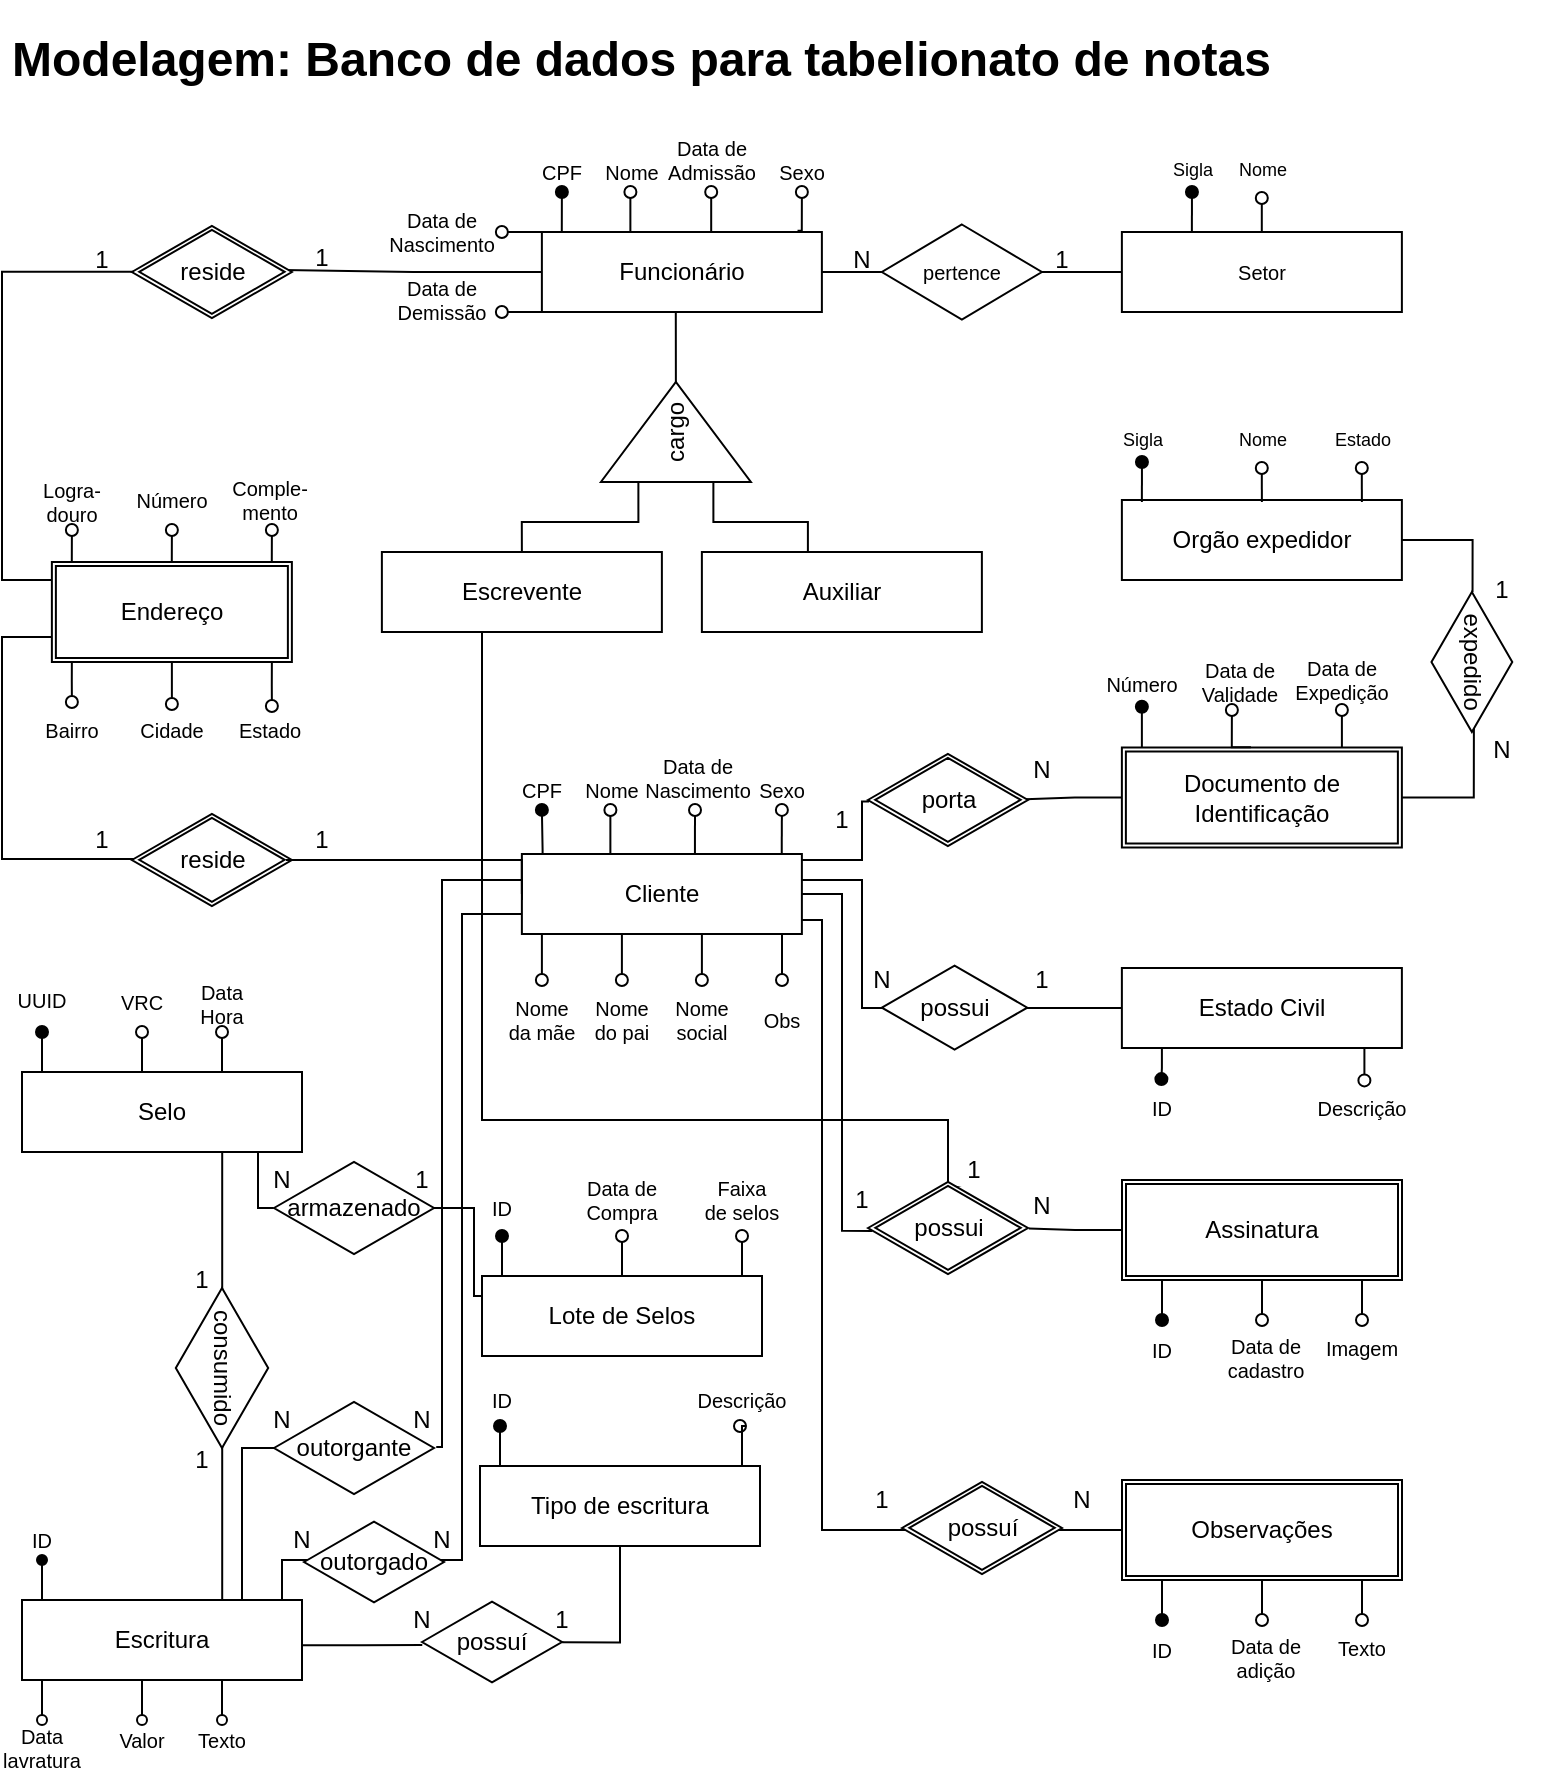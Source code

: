 <mxfile version="14.9.6" type="device"><diagram id="R2lEEEUBdFMjLlhIrx00" name="Page-1"><mxGraphModel dx="2731" dy="1224" grid="1" gridSize="10" guides="0" tooltips="1" connect="1" arrows="1" fold="1" page="1" pageScale="1" pageWidth="827" pageHeight="1169" math="0" shadow="0" extFonts="Permanent Marker^https://fonts.googleapis.com/css?family=Permanent+Marker"><root><mxCell id="0"/><mxCell id="1" parent="0"/><mxCell id="cA37sj6gt1x6op3bRIrf-3" style="edgeStyle=orthogonalEdgeStyle;rounded=0;orthogonalLoop=1;jettySize=auto;html=1;exitX=0.5;exitY=1;exitDx=0;exitDy=0;entryX=1;entryY=0.5;entryDx=0;entryDy=0;endArrow=none;endFill=0;" parent="1" source="cA37sj6gt1x6op3bRIrf-1" target="cA37sj6gt1x6op3bRIrf-2" edge="1"><mxGeometry relative="1" as="geometry"/></mxCell><mxCell id="cA37sj6gt1x6op3bRIrf-9" style="edgeStyle=orthogonalEdgeStyle;rounded=0;orthogonalLoop=1;jettySize=auto;html=1;exitX=0.084;exitY=-0.001;exitDx=0;exitDy=0;endArrow=oval;endFill=1;exitPerimeter=0;" parent="1" source="cA37sj6gt1x6op3bRIrf-1" edge="1"><mxGeometry relative="1" as="geometry"><mxPoint x="319.94" y="96" as="targetPoint"/><Array as="points"><mxPoint x="319.94" y="116"/></Array></mxGeometry></mxCell><mxCell id="cA37sj6gt1x6op3bRIrf-14" style="edgeStyle=orthogonalEdgeStyle;rounded=0;orthogonalLoop=1;jettySize=auto;html=1;fontSize=10;endArrow=oval;endFill=0;strokeWidth=1;verticalAlign=bottom;exitX=0.316;exitY=0.004;exitDx=0;exitDy=0;exitPerimeter=0;entryX=0.5;entryY=1;entryDx=0;entryDy=0;" parent="1" source="cA37sj6gt1x6op3bRIrf-1" target="cA37sj6gt1x6op3bRIrf-15" edge="1"><mxGeometry relative="1" as="geometry"><mxPoint x="379.94" y="96" as="targetPoint"/><Array as="points"><mxPoint x="353.94" y="96"/></Array></mxGeometry></mxCell><mxCell id="cA37sj6gt1x6op3bRIrf-17" style="edgeStyle=orthogonalEdgeStyle;rounded=0;orthogonalLoop=1;jettySize=auto;html=1;entryX=0;entryY=0.5;entryDx=0;entryDy=0;fontSize=10;endArrow=none;endFill=0;strokeWidth=1;verticalAlign=bottom;" parent="1" source="cA37sj6gt1x6op3bRIrf-1" target="cA37sj6gt1x6op3bRIrf-16" edge="1"><mxGeometry relative="1" as="geometry"/></mxCell><mxCell id="cA37sj6gt1x6op3bRIrf-26" style="edgeStyle=orthogonalEdgeStyle;rounded=0;orthogonalLoop=1;jettySize=auto;html=1;fontSize=9;endArrow=oval;endFill=0;strokeWidth=1;verticalAlign=bottom;exitX=0;exitY=0;exitDx=0;exitDy=0;" parent="1" source="cA37sj6gt1x6op3bRIrf-1" edge="1"><mxGeometry relative="1" as="geometry"><mxPoint x="289.94" y="116" as="targetPoint"/></mxGeometry></mxCell><mxCell id="cA37sj6gt1x6op3bRIrf-29" style="edgeStyle=orthogonalEdgeStyle;rounded=0;orthogonalLoop=1;jettySize=auto;html=1;fontSize=9;endArrow=oval;endFill=0;strokeWidth=1;verticalAlign=bottom;exitX=0.913;exitY=-0.015;exitDx=0;exitDy=0;exitPerimeter=0;" parent="1" source="cA37sj6gt1x6op3bRIrf-1" edge="1"><mxGeometry relative="1" as="geometry"><mxPoint x="439.94" y="96" as="targetPoint"/></mxGeometry></mxCell><mxCell id="cA37sj6gt1x6op3bRIrf-48" style="edgeStyle=orthogonalEdgeStyle;rounded=0;orthogonalLoop=1;jettySize=auto;html=1;exitX=0;exitY=0.5;exitDx=0;exitDy=0;entryX=0.992;entryY=0.48;entryDx=0;entryDy=0;entryPerimeter=0;fontSize=12;endArrow=none;endFill=0;strokeWidth=1;verticalAlign=bottom;" parent="1" source="cA37sj6gt1x6op3bRIrf-1" target="cA37sj6gt1x6op3bRIrf-47" edge="1"><mxGeometry relative="1" as="geometry"/></mxCell><mxCell id="cA37sj6gt1x6op3bRIrf-1" value="Funcionário" style="rounded=0;whiteSpace=wrap;html=1;" parent="1" vertex="1"><mxGeometry x="309.94" y="116" width="140" height="40" as="geometry"/></mxCell><mxCell id="cA37sj6gt1x6op3bRIrf-6" style="edgeStyle=orthogonalEdgeStyle;rounded=0;orthogonalLoop=1;jettySize=auto;html=1;exitX=0;exitY=0.25;exitDx=0;exitDy=0;entryX=0.5;entryY=0;entryDx=0;entryDy=0;endArrow=none;endFill=0;" parent="1" source="cA37sj6gt1x6op3bRIrf-2" target="cA37sj6gt1x6op3bRIrf-4" edge="1"><mxGeometry relative="1" as="geometry"><Array as="points"><mxPoint x="356.94" y="261"/><mxPoint x="302.94" y="261"/></Array></mxGeometry></mxCell><mxCell id="cA37sj6gt1x6op3bRIrf-7" style="edgeStyle=orthogonalEdgeStyle;rounded=0;orthogonalLoop=1;jettySize=auto;html=1;exitX=0;exitY=0.75;exitDx=0;exitDy=0;entryX=0.5;entryY=0;entryDx=0;entryDy=0;endArrow=none;endFill=0;" parent="1" source="cA37sj6gt1x6op3bRIrf-2" target="cA37sj6gt1x6op3bRIrf-5" edge="1"><mxGeometry relative="1" as="geometry"><Array as="points"><mxPoint x="395.94" y="261"/><mxPoint x="442.94" y="261"/><mxPoint x="442.94" y="276"/></Array></mxGeometry></mxCell><mxCell id="cA37sj6gt1x6op3bRIrf-2" value="cargo" style="triangle;whiteSpace=wrap;html=1;rotation=-90;verticalAlign=middle;align=center;horizontal=1;" parent="1" vertex="1"><mxGeometry x="351.94" y="178.5" width="50" height="75" as="geometry"/></mxCell><mxCell id="sI0L13JYXbiGQADtnmeg-17" style="edgeStyle=orthogonalEdgeStyle;rounded=0;orthogonalLoop=1;jettySize=auto;html=1;endArrow=none;endFill=0;entryX=0.504;entryY=0.012;entryDx=0;entryDy=0;entryPerimeter=0;" parent="1" source="cA37sj6gt1x6op3bRIrf-4" target="sI0L13JYXbiGQADtnmeg-5" edge="1"><mxGeometry relative="1" as="geometry"><Array as="points"><mxPoint x="280" y="560"/><mxPoint x="513" y="560"/><mxPoint x="513" y="593"/><mxPoint x="515" y="593"/></Array><mxPoint x="530" y="650" as="targetPoint"/></mxGeometry></mxCell><mxCell id="cA37sj6gt1x6op3bRIrf-4" value="Escrevente" style="rounded=0;whiteSpace=wrap;html=1;" parent="1" vertex="1"><mxGeometry x="229.94" y="276" width="140" height="40" as="geometry"/></mxCell><mxCell id="cA37sj6gt1x6op3bRIrf-5" value="Auxiliar" style="rounded=0;whiteSpace=wrap;html=1;" parent="1" vertex="1"><mxGeometry x="389.94" y="276" width="140" height="40" as="geometry"/></mxCell><mxCell id="cA37sj6gt1x6op3bRIrf-10" value="CPF" style="text;html=1;strokeColor=none;fillColor=none;align=center;verticalAlign=middle;whiteSpace=wrap;rounded=0;fontSize=10;" parent="1" vertex="1"><mxGeometry x="299.94" y="76" width="40" height="20" as="geometry"/></mxCell><mxCell id="cA37sj6gt1x6op3bRIrf-15" value="Nome" style="text;html=1;strokeColor=none;fillColor=none;align=center;verticalAlign=middle;whiteSpace=wrap;rounded=0;fontSize=10;" parent="1" vertex="1"><mxGeometry x="334.94" y="76" width="40" height="20" as="geometry"/></mxCell><mxCell id="cA37sj6gt1x6op3bRIrf-19" value="" style="edgeStyle=orthogonalEdgeStyle;rounded=0;orthogonalLoop=1;jettySize=auto;html=1;fontSize=10;endArrow=none;endFill=0;strokeWidth=1;verticalAlign=bottom;" parent="1" source="cA37sj6gt1x6op3bRIrf-16" target="cA37sj6gt1x6op3bRIrf-18" edge="1"><mxGeometry relative="1" as="geometry"/></mxCell><mxCell id="cA37sj6gt1x6op3bRIrf-16" value="pertence" style="rhombus;whiteSpace=wrap;html=1;fontSize=10;align=center;verticalAlign=middle;" parent="1" vertex="1"><mxGeometry x="479.94" y="112.25" width="80" height="47.5" as="geometry"/></mxCell><mxCell id="cA37sj6gt1x6op3bRIrf-20" style="edgeStyle=orthogonalEdgeStyle;rounded=0;orthogonalLoop=1;jettySize=auto;html=1;exitX=0.25;exitY=0;exitDx=0;exitDy=0;fontSize=10;endArrow=oval;endFill=1;strokeWidth=1;verticalAlign=bottom;" parent="1" source="cA37sj6gt1x6op3bRIrf-18" edge="1"><mxGeometry relative="1" as="geometry"><mxPoint x="634.974" y="96" as="targetPoint"/></mxGeometry></mxCell><mxCell id="cA37sj6gt1x6op3bRIrf-58" style="edgeStyle=orthogonalEdgeStyle;rounded=0;sketch=0;orthogonalLoop=1;jettySize=auto;html=1;shadow=0;fontSize=12;endArrow=oval;endFill=0;strokeColor=#000000;strokeWidth=1;verticalAlign=bottom;" parent="1" source="cA37sj6gt1x6op3bRIrf-18" edge="1"><mxGeometry relative="1" as="geometry"><mxPoint x="669.94" y="99" as="targetPoint"/><Array as="points"><mxPoint x="669.94" y="99"/><mxPoint x="669.94" y="99"/></Array></mxGeometry></mxCell><mxCell id="cA37sj6gt1x6op3bRIrf-18" value="Setor" style="rounded=0;whiteSpace=wrap;html=1;fontSize=10;align=center;verticalAlign=middle;" parent="1" vertex="1"><mxGeometry x="599.94" y="116" width="140" height="40" as="geometry"/></mxCell><mxCell id="cA37sj6gt1x6op3bRIrf-21" value="Data de&lt;br&gt;Admissão" style="text;html=1;strokeColor=none;fillColor=none;align=center;verticalAlign=middle;whiteSpace=wrap;rounded=0;fontSize=10;" parent="1" vertex="1"><mxGeometry x="374.94" y="70" width="40" height="20" as="geometry"/></mxCell><mxCell id="cA37sj6gt1x6op3bRIrf-22" style="edgeStyle=orthogonalEdgeStyle;rounded=0;orthogonalLoop=1;jettySize=auto;html=1;fontSize=10;endArrow=oval;endFill=0;strokeWidth=1;verticalAlign=bottom;exitX=0.316;exitY=0.004;exitDx=0;exitDy=0;exitPerimeter=0;" parent="1" edge="1"><mxGeometry relative="1" as="geometry"><mxPoint x="394.94" y="96" as="targetPoint"/><mxPoint x="394.58" y="116.16" as="sourcePoint"/><Array as="points"><mxPoint x="394.94" y="96"/></Array></mxGeometry></mxCell><mxCell id="cA37sj6gt1x6op3bRIrf-23" value="Data de Nascimento" style="text;html=1;strokeColor=none;fillColor=none;align=center;verticalAlign=middle;whiteSpace=wrap;rounded=0;fontSize=10;" parent="1" vertex="1"><mxGeometry x="239.94" y="106" width="40" height="20" as="geometry"/></mxCell><mxCell id="cA37sj6gt1x6op3bRIrf-27" value="Sexo" style="text;html=1;strokeColor=none;fillColor=none;align=center;verticalAlign=middle;whiteSpace=wrap;rounded=0;fontSize=10;" parent="1" vertex="1"><mxGeometry x="419.94" y="76" width="40" height="20" as="geometry"/></mxCell><mxCell id="cA37sj6gt1x6op3bRIrf-30" value="Sigla" style="text;html=1;align=center;verticalAlign=middle;resizable=0;points=[];autosize=1;strokeColor=none;fontSize=9;" parent="1" vertex="1"><mxGeometry x="614.94" y="75" width="40" height="20" as="geometry"/></mxCell><mxCell id="cA37sj6gt1x6op3bRIrf-33" style="edgeStyle=orthogonalEdgeStyle;rounded=0;orthogonalLoop=1;jettySize=auto;html=1;fontSize=12;endArrow=oval;endFill=0;strokeWidth=1;verticalAlign=bottom;exitX=0.102;exitY=0.027;exitDx=0;exitDy=0;exitPerimeter=0;" parent="1" source="cA37sj6gt1x6op3bRIrf-32" edge="1"><mxGeometry relative="1" as="geometry"><mxPoint x="74.94" y="265" as="targetPoint"/></mxGeometry></mxCell><mxCell id="cA37sj6gt1x6op3bRIrf-35" style="edgeStyle=orthogonalEdgeStyle;rounded=0;orthogonalLoop=1;jettySize=auto;html=1;fontSize=12;endArrow=oval;endFill=0;strokeWidth=1;verticalAlign=bottom;exitX=0.402;exitY=0.004;exitDx=0;exitDy=0;exitPerimeter=0;" parent="1" source="cA37sj6gt1x6op3bRIrf-32" edge="1"><mxGeometry relative="1" as="geometry"><mxPoint x="124.94" y="265" as="targetPoint"/></mxGeometry></mxCell><mxCell id="cA37sj6gt1x6op3bRIrf-37" style="edgeStyle=orthogonalEdgeStyle;rounded=0;orthogonalLoop=1;jettySize=auto;html=1;fontSize=12;endArrow=oval;endFill=0;strokeWidth=1;verticalAlign=bottom;exitX=0.905;exitY=0;exitDx=0;exitDy=0;exitPerimeter=0;" parent="1" source="cA37sj6gt1x6op3bRIrf-32" edge="1"><mxGeometry relative="1" as="geometry"><mxPoint x="174.94" y="265" as="targetPoint"/></mxGeometry></mxCell><mxCell id="cA37sj6gt1x6op3bRIrf-39" style="edgeStyle=orthogonalEdgeStyle;rounded=0;orthogonalLoop=1;jettySize=auto;html=1;fontSize=12;endArrow=oval;endFill=0;strokeWidth=1;verticalAlign=bottom;" parent="1" edge="1"><mxGeometry relative="1" as="geometry"><mxPoint x="74.94" y="351" as="targetPoint"/><mxPoint x="74.94" y="327" as="sourcePoint"/><Array as="points"><mxPoint x="74.94" y="341"/><mxPoint x="74.94" y="341"/></Array></mxGeometry></mxCell><mxCell id="cA37sj6gt1x6op3bRIrf-42" style="edgeStyle=orthogonalEdgeStyle;rounded=0;orthogonalLoop=1;jettySize=auto;html=1;fontSize=12;endArrow=oval;endFill=0;strokeWidth=1;verticalAlign=bottom;" parent="1" edge="1"><mxGeometry relative="1" as="geometry"><mxPoint x="124.94" y="352" as="targetPoint"/><mxPoint x="124.94" y="328" as="sourcePoint"/></mxGeometry></mxCell><mxCell id="cA37sj6gt1x6op3bRIrf-44" style="edgeStyle=orthogonalEdgeStyle;rounded=0;orthogonalLoop=1;jettySize=auto;html=1;fontSize=12;endArrow=oval;endFill=0;strokeWidth=1;verticalAlign=bottom;" parent="1" edge="1"><mxGeometry relative="1" as="geometry"><mxPoint x="174.94" y="353" as="targetPoint"/><mxPoint x="174.94" y="329" as="sourcePoint"/><Array as="points"><mxPoint x="174.94" y="343"/><mxPoint x="174.94" y="343"/></Array></mxGeometry></mxCell><mxCell id="cA37sj6gt1x6op3bRIrf-32" value="Endereço" style="shape=ext;double=1;rounded=0;whiteSpace=wrap;html=1;fontSize=12;strokeColor=#000000;strokeWidth=1;gradientColor=none;align=center;verticalAlign=middle;" parent="1" vertex="1"><mxGeometry x="64.94" y="281" width="120" height="50" as="geometry"/></mxCell><mxCell id="cA37sj6gt1x6op3bRIrf-34" value="Logra-douro" style="text;html=1;strokeColor=none;fillColor=none;align=center;verticalAlign=middle;rounded=0;fontSize=10;whiteSpace=wrap;" parent="1" vertex="1"><mxGeometry x="59.94" y="241" width="30" height="20" as="geometry"/></mxCell><mxCell id="cA37sj6gt1x6op3bRIrf-36" value="Número" style="text;html=1;strokeColor=none;fillColor=none;align=center;verticalAlign=middle;rounded=0;fontSize=10;whiteSpace=wrap;" parent="1" vertex="1"><mxGeometry x="109.94" y="240" width="30" height="20" as="geometry"/></mxCell><mxCell id="cA37sj6gt1x6op3bRIrf-38" value="Comple-mento" style="text;html=1;strokeColor=none;fillColor=none;align=center;verticalAlign=middle;rounded=0;fontSize=10;whiteSpace=wrap;" parent="1" vertex="1"><mxGeometry x="158.94" y="240" width="30" height="20" as="geometry"/></mxCell><mxCell id="cA37sj6gt1x6op3bRIrf-40" value="Bairro" style="text;html=1;strokeColor=none;fillColor=none;align=center;verticalAlign=middle;rounded=0;fontSize=10;whiteSpace=wrap;" parent="1" vertex="1"><mxGeometry x="59.94" y="355" width="30" height="20" as="geometry"/></mxCell><mxCell id="cA37sj6gt1x6op3bRIrf-43" value="Cidade" style="text;html=1;strokeColor=none;fillColor=none;align=center;verticalAlign=middle;rounded=0;fontSize=10;whiteSpace=wrap;" parent="1" vertex="1"><mxGeometry x="109.94" y="355" width="30" height="20" as="geometry"/></mxCell><mxCell id="cA37sj6gt1x6op3bRIrf-45" value="Estado" style="text;html=1;strokeColor=none;fillColor=none;align=center;verticalAlign=middle;rounded=0;fontSize=10;whiteSpace=wrap;" parent="1" vertex="1"><mxGeometry x="158.94" y="355" width="30" height="20" as="geometry"/></mxCell><mxCell id="cA37sj6gt1x6op3bRIrf-49" style="edgeStyle=orthogonalEdgeStyle;rounded=0;orthogonalLoop=1;jettySize=auto;html=1;fontSize=12;endArrow=none;endFill=0;strokeWidth=1;verticalAlign=bottom;shadow=0;" parent="1" source="cA37sj6gt1x6op3bRIrf-47" edge="1"><mxGeometry relative="1" as="geometry"><Array as="points"><mxPoint x="40" y="136"/><mxPoint x="40" y="290"/><mxPoint x="65" y="290"/></Array><mxPoint x="65" y="290" as="targetPoint"/></mxGeometry></mxCell><mxCell id="cA37sj6gt1x6op3bRIrf-52" value="" style="html=1;whiteSpace=wrap;aspect=fixed;shape=isoRectangle;fontSize=12;strokeColor=#000000;strokeWidth=1;gradientColor=none;align=center;verticalAlign=middle;" parent="1" vertex="1"><mxGeometry x="104.94" y="112" width="80" height="48" as="geometry"/></mxCell><mxCell id="cA37sj6gt1x6op3bRIrf-47" value="reside" style="html=1;whiteSpace=wrap;aspect=fixed;shape=isoRectangle;fontSize=12;strokeColor=#000000;strokeWidth=1;gradientColor=none;align=center;verticalAlign=middle;" parent="1" vertex="1"><mxGeometry x="108.59" y="114.12" width="72.71" height="43.63" as="geometry"/></mxCell><mxCell id="cA37sj6gt1x6op3bRIrf-53" style="edgeStyle=orthogonalEdgeStyle;rounded=0;orthogonalLoop=1;jettySize=auto;html=1;fontSize=9;endArrow=oval;endFill=0;strokeWidth=1;verticalAlign=bottom;exitX=0;exitY=1;exitDx=0;exitDy=0;" parent="1" source="cA37sj6gt1x6op3bRIrf-1" edge="1"><mxGeometry relative="1" as="geometry"><mxPoint x="289.94" y="156" as="targetPoint"/><mxPoint x="319.94" y="126" as="sourcePoint"/></mxGeometry></mxCell><mxCell id="cA37sj6gt1x6op3bRIrf-54" value="Data de Demissão" style="text;html=1;strokeColor=none;fillColor=none;align=center;verticalAlign=middle;whiteSpace=wrap;rounded=0;fontSize=10;" parent="1" vertex="1"><mxGeometry x="239.94" y="140" width="40" height="20" as="geometry"/></mxCell><mxCell id="cA37sj6gt1x6op3bRIrf-57" value="Nome" style="text;html=1;align=center;verticalAlign=middle;resizable=0;points=[];autosize=1;strokeColor=none;fontSize=9;" parent="1" vertex="1"><mxGeometry x="649.94" y="75" width="40" height="20" as="geometry"/></mxCell><mxCell id="cA37sj6gt1x6op3bRIrf-83" style="edgeStyle=orthogonalEdgeStyle;rounded=0;sketch=0;orthogonalLoop=1;jettySize=auto;html=1;shadow=0;fontSize=12;endArrow=oval;endFill=0;strokeColor=#000000;strokeWidth=1;verticalAlign=bottom;" parent="1" source="cA37sj6gt1x6op3bRIrf-61" edge="1"><mxGeometry relative="1" as="geometry"><mxPoint x="309.94" y="490" as="targetPoint"/><Array as="points"><mxPoint x="309.94" y="480"/><mxPoint x="309.94" y="480"/></Array></mxGeometry></mxCell><mxCell id="cA37sj6gt1x6op3bRIrf-85" style="edgeStyle=orthogonalEdgeStyle;rounded=0;sketch=0;orthogonalLoop=1;jettySize=auto;html=1;shadow=0;fontSize=12;endArrow=oval;endFill=0;strokeColor=#000000;strokeWidth=1;verticalAlign=bottom;" parent="1" source="cA37sj6gt1x6op3bRIrf-61" edge="1"><mxGeometry relative="1" as="geometry"><mxPoint x="349.94" y="490" as="targetPoint"/><Array as="points"><mxPoint x="349.94" y="480"/><mxPoint x="349.94" y="480"/></Array></mxGeometry></mxCell><mxCell id="cA37sj6gt1x6op3bRIrf-89" style="edgeStyle=orthogonalEdgeStyle;rounded=0;sketch=0;orthogonalLoop=1;jettySize=auto;html=1;shadow=0;fontSize=12;endArrow=oval;endFill=0;strokeColor=#000000;strokeWidth=1;verticalAlign=bottom;" parent="1" source="cA37sj6gt1x6op3bRIrf-61" edge="1"><mxGeometry relative="1" as="geometry"><mxPoint x="389.94" y="490" as="targetPoint"/><Array as="points"><mxPoint x="389.94" y="480"/><mxPoint x="389.94" y="480"/></Array></mxGeometry></mxCell><mxCell id="cA37sj6gt1x6op3bRIrf-94" style="edgeStyle=orthogonalEdgeStyle;rounded=0;sketch=0;orthogonalLoop=1;jettySize=auto;html=1;entryX=0.007;entryY=0.515;entryDx=0;entryDy=0;entryPerimeter=0;shadow=0;fontSize=12;endArrow=none;endFill=0;strokeColor=#000000;strokeWidth=1;verticalAlign=bottom;" parent="1" source="cA37sj6gt1x6op3bRIrf-61" target="cA37sj6gt1x6op3bRIrf-92" edge="1"><mxGeometry relative="1" as="geometry"><Array as="points"><mxPoint x="470" y="430"/><mxPoint x="470" y="401"/></Array></mxGeometry></mxCell><mxCell id="cA37sj6gt1x6op3bRIrf-104" style="edgeStyle=orthogonalEdgeStyle;rounded=0;sketch=0;orthogonalLoop=1;jettySize=auto;html=1;entryX=0;entryY=0.5;entryDx=0;entryDy=0;shadow=0;fontSize=12;endArrow=none;endFill=0;strokeColor=#000000;strokeWidth=1;verticalAlign=bottom;" parent="1" source="cA37sj6gt1x6op3bRIrf-61" target="cA37sj6gt1x6op3bRIrf-103" edge="1"><mxGeometry relative="1" as="geometry"><Array as="points"><mxPoint x="470" y="440"/><mxPoint x="470" y="504"/></Array></mxGeometry></mxCell><mxCell id="sI0L13JYXbiGQADtnmeg-14" style="edgeStyle=orthogonalEdgeStyle;rounded=0;orthogonalLoop=1;jettySize=auto;html=1;endArrow=oval;endFill=0;" parent="1" source="cA37sj6gt1x6op3bRIrf-61" edge="1"><mxGeometry relative="1" as="geometry"><mxPoint x="430" y="490" as="targetPoint"/><Array as="points"><mxPoint x="430" y="480"/><mxPoint x="430" y="480"/></Array></mxGeometry></mxCell><mxCell id="GwBCYRM7JqJfhhyMaWmB-8" style="edgeStyle=orthogonalEdgeStyle;rounded=0;orthogonalLoop=1;jettySize=auto;html=1;entryX=0;entryY=0.5;entryDx=0;entryDy=0;endArrow=none;endFill=0;" parent="1" source="cA37sj6gt1x6op3bRIrf-61" target="GwBCYRM7JqJfhhyMaWmB-4" edge="1"><mxGeometry relative="1" as="geometry"><mxPoint x="590" y="830" as="targetPoint"/><Array as="points"><mxPoint x="450" y="460"/><mxPoint x="450" y="765"/></Array></mxGeometry></mxCell><mxCell id="cA37sj6gt1x6op3bRIrf-61" value="Cliente" style="rounded=0;whiteSpace=wrap;html=1;" parent="1" vertex="1"><mxGeometry x="299.94" y="427" width="140" height="40" as="geometry"/></mxCell><mxCell id="cA37sj6gt1x6op3bRIrf-65" style="edgeStyle=orthogonalEdgeStyle;rounded=0;sketch=0;orthogonalLoop=1;jettySize=auto;html=1;shadow=0;fontSize=12;endArrow=none;endFill=0;strokeColor=#000000;strokeWidth=1;verticalAlign=bottom;entryX=0;entryY=0.75;entryDx=0;entryDy=0;exitX=0.012;exitY=0.49;exitDx=0;exitDy=0;exitPerimeter=0;" parent="1" source="cA37sj6gt1x6op3bRIrf-62" edge="1" target="cA37sj6gt1x6op3bRIrf-32"><mxGeometry relative="1" as="geometry"><mxPoint x="49.94" y="306" as="targetPoint"/><Array as="points"><mxPoint x="106" y="430"/><mxPoint x="40" y="430"/><mxPoint x="40" y="319"/></Array><mxPoint x="80" y="435" as="sourcePoint"/></mxGeometry></mxCell><mxCell id="cA37sj6gt1x6op3bRIrf-62" value="" style="html=1;whiteSpace=wrap;aspect=fixed;shape=isoRectangle;fontSize=12;strokeColor=#000000;strokeWidth=1;gradientColor=none;align=center;verticalAlign=middle;" parent="1" vertex="1"><mxGeometry x="104.95" y="406" width="80" height="48" as="geometry"/></mxCell><mxCell id="cA37sj6gt1x6op3bRIrf-64" style="edgeStyle=orthogonalEdgeStyle;rounded=0;sketch=0;orthogonalLoop=1;jettySize=auto;html=1;entryX=0;entryY=0.5;entryDx=0;entryDy=0;shadow=0;fontSize=12;endArrow=none;endFill=0;strokeColor=#000000;strokeWidth=1;verticalAlign=bottom;" parent="1" target="cA37sj6gt1x6op3bRIrf-61" edge="1"><mxGeometry relative="1" as="geometry"><mxPoint x="182" y="430" as="sourcePoint"/><Array as="points"><mxPoint x="300" y="430"/></Array></mxGeometry></mxCell><mxCell id="cA37sj6gt1x6op3bRIrf-63" value="reside" style="html=1;whiteSpace=wrap;aspect=fixed;shape=isoRectangle;fontSize=12;strokeColor=#000000;strokeWidth=1;gradientColor=none;align=center;verticalAlign=middle;" parent="1" vertex="1"><mxGeometry x="108.6" y="408.12" width="72.71" height="43.63" as="geometry"/></mxCell><mxCell id="cA37sj6gt1x6op3bRIrf-66" style="edgeStyle=orthogonalEdgeStyle;rounded=0;orthogonalLoop=1;jettySize=auto;html=1;exitX=0.074;exitY=0.003;exitDx=0;exitDy=0;endArrow=oval;endFill=1;exitPerimeter=0;" parent="1" source="cA37sj6gt1x6op3bRIrf-61" edge="1"><mxGeometry relative="1" as="geometry"><mxPoint x="309.94" y="404.96" as="targetPoint"/><mxPoint x="311.7" y="424.92" as="sourcePoint"/><Array as="points"><mxPoint x="309.94" y="425"/><mxPoint x="309.94" y="425"/></Array></mxGeometry></mxCell><mxCell id="cA37sj6gt1x6op3bRIrf-67" style="edgeStyle=orthogonalEdgeStyle;rounded=0;orthogonalLoop=1;jettySize=auto;html=1;fontSize=10;endArrow=oval;endFill=0;strokeWidth=1;verticalAlign=bottom;exitX=0.316;exitY=0.009;exitDx=0;exitDy=0;exitPerimeter=0;entryX=0.5;entryY=1;entryDx=0;entryDy=0;" parent="1" source="cA37sj6gt1x6op3bRIrf-61" target="cA37sj6gt1x6op3bRIrf-70" edge="1"><mxGeometry relative="1" as="geometry"><mxPoint x="369.94" y="404.96" as="targetPoint"/><mxPoint x="344.18" y="425.12" as="sourcePoint"/><Array as="points"><mxPoint x="343.94" y="405"/></Array></mxGeometry></mxCell><mxCell id="cA37sj6gt1x6op3bRIrf-68" style="edgeStyle=orthogonalEdgeStyle;rounded=0;orthogonalLoop=1;jettySize=auto;html=1;fontSize=9;endArrow=oval;endFill=0;strokeWidth=1;verticalAlign=bottom;exitX=0.928;exitY=-0.004;exitDx=0;exitDy=0;exitPerimeter=0;" parent="1" source="cA37sj6gt1x6op3bRIrf-61" edge="1"><mxGeometry relative="1" as="geometry"><mxPoint x="429.94" y="404.96" as="targetPoint"/><mxPoint x="427.76" y="424.36" as="sourcePoint"/></mxGeometry></mxCell><mxCell id="cA37sj6gt1x6op3bRIrf-69" value="CPF" style="text;html=1;strokeColor=none;fillColor=none;align=center;verticalAlign=middle;whiteSpace=wrap;rounded=0;fontSize=10;" parent="1" vertex="1"><mxGeometry x="289.94" y="384.96" width="40" height="20" as="geometry"/></mxCell><mxCell id="cA37sj6gt1x6op3bRIrf-70" value="Nome" style="text;html=1;strokeColor=none;fillColor=none;align=center;verticalAlign=middle;whiteSpace=wrap;rounded=0;fontSize=10;" parent="1" vertex="1"><mxGeometry x="324.94" y="384.96" width="40" height="20" as="geometry"/></mxCell><mxCell id="cA37sj6gt1x6op3bRIrf-71" value="Data de&lt;br&gt;Nascimento" style="text;html=1;strokeColor=none;fillColor=none;align=center;verticalAlign=middle;whiteSpace=wrap;rounded=0;fontSize=10;" parent="1" vertex="1"><mxGeometry x="367.94" y="378.96" width="40" height="20" as="geometry"/></mxCell><mxCell id="cA37sj6gt1x6op3bRIrf-72" style="edgeStyle=orthogonalEdgeStyle;rounded=0;orthogonalLoop=1;jettySize=auto;html=1;fontSize=10;endArrow=oval;endFill=0;strokeWidth=1;verticalAlign=bottom;exitX=0.618;exitY=0;exitDx=0;exitDy=0;exitPerimeter=0;" parent="1" source="cA37sj6gt1x6op3bRIrf-61" edge="1"><mxGeometry relative="1" as="geometry"><mxPoint x="386.94" y="404.96" as="targetPoint"/><mxPoint x="386.58" y="425.12" as="sourcePoint"/><Array as="points"><mxPoint x="386.94" y="405"/></Array></mxGeometry></mxCell><mxCell id="cA37sj6gt1x6op3bRIrf-73" value="Sexo" style="text;html=1;strokeColor=none;fillColor=none;align=center;verticalAlign=middle;whiteSpace=wrap;rounded=0;fontSize=10;" parent="1" vertex="1"><mxGeometry x="409.94" y="384.96" width="40" height="20" as="geometry"/></mxCell><mxCell id="cA37sj6gt1x6op3bRIrf-82" style="edgeStyle=orthogonalEdgeStyle;rounded=0;sketch=0;orthogonalLoop=1;jettySize=auto;html=1;shadow=0;fontSize=12;endArrow=oval;endFill=0;strokeColor=#000000;strokeWidth=1;verticalAlign=bottom;" parent="1" source="cA37sj6gt1x6op3bRIrf-74" edge="1"><mxGeometry relative="1" as="geometry"><mxPoint x="709.94" y="355" as="targetPoint"/><Array as="points"><mxPoint x="709.94" y="365"/><mxPoint x="709.94" y="365"/></Array></mxGeometry></mxCell><mxCell id="cA37sj6gt1x6op3bRIrf-95" style="edgeStyle=orthogonalEdgeStyle;rounded=0;sketch=0;orthogonalLoop=1;jettySize=auto;html=1;entryX=0.984;entryY=0.493;entryDx=0;entryDy=0;entryPerimeter=0;shadow=0;fontSize=12;endArrow=none;endFill=0;strokeColor=#000000;strokeWidth=1;verticalAlign=bottom;" parent="1" source="cA37sj6gt1x6op3bRIrf-74" target="cA37sj6gt1x6op3bRIrf-92" edge="1"><mxGeometry relative="1" as="geometry"/></mxCell><mxCell id="cA37sj6gt1x6op3bRIrf-121" style="edgeStyle=orthogonalEdgeStyle;rounded=0;sketch=0;orthogonalLoop=1;jettySize=auto;html=1;entryX=0.962;entryY=0.476;entryDx=0;entryDy=0;entryPerimeter=0;shadow=0;fontSize=12;endArrow=none;endFill=0;strokeColor=#000000;strokeWidth=1;verticalAlign=bottom;" parent="1" source="cA37sj6gt1x6op3bRIrf-74" target="cA37sj6gt1x6op3bRIrf-119" edge="1"><mxGeometry relative="1" as="geometry"/></mxCell><mxCell id="cA37sj6gt1x6op3bRIrf-74" value="Documento de Identificação" style="shape=ext;double=1;rounded=0;whiteSpace=wrap;html=1;fontSize=12;strokeColor=#000000;strokeWidth=1;gradientColor=none;align=center;verticalAlign=middle;" parent="1" vertex="1"><mxGeometry x="599.94" y="373.75" width="140" height="50" as="geometry"/></mxCell><mxCell id="cA37sj6gt1x6op3bRIrf-75" style="edgeStyle=orthogonalEdgeStyle;rounded=0;orthogonalLoop=1;jettySize=auto;html=1;endArrow=oval;endFill=1;" parent="1" edge="1"><mxGeometry relative="1" as="geometry"><mxPoint x="609.94" y="353.34" as="targetPoint"/><mxPoint x="609.94" y="374" as="sourcePoint"/><Array as="points"><mxPoint x="609.94" y="373.38"/><mxPoint x="609.94" y="373.38"/></Array></mxGeometry></mxCell><mxCell id="cA37sj6gt1x6op3bRIrf-76" value="Número" style="text;html=1;strokeColor=none;fillColor=none;align=center;verticalAlign=middle;whiteSpace=wrap;rounded=0;fontSize=10;" parent="1" vertex="1"><mxGeometry x="589.94" y="331.59" width="40" height="20" as="geometry"/></mxCell><mxCell id="cA37sj6gt1x6op3bRIrf-77" style="edgeStyle=orthogonalEdgeStyle;rounded=0;orthogonalLoop=1;jettySize=auto;html=1;endArrow=oval;endFill=0;exitX=0.461;exitY=-0.003;exitDx=0;exitDy=0;exitPerimeter=0;" parent="1" source="cA37sj6gt1x6op3bRIrf-74" edge="1"><mxGeometry relative="1" as="geometry"><mxPoint x="654.94" y="355" as="targetPoint"/><mxPoint x="619.94" y="382" as="sourcePoint"/><Array as="points"><mxPoint x="654.94" y="374"/></Array></mxGeometry></mxCell><mxCell id="cA37sj6gt1x6op3bRIrf-80" value="Data de&lt;br&gt;Expedição" style="text;html=1;strokeColor=none;fillColor=none;align=center;verticalAlign=middle;whiteSpace=wrap;rounded=0;fontSize=10;" parent="1" vertex="1"><mxGeometry x="689.94" y="330" width="40" height="20" as="geometry"/></mxCell><mxCell id="cA37sj6gt1x6op3bRIrf-84" value="Nome da mãe" style="text;html=1;strokeColor=none;fillColor=none;align=center;verticalAlign=middle;whiteSpace=wrap;rounded=0;fontSize=10;" parent="1" vertex="1"><mxGeometry x="289.94" y="500" width="40" height="20" as="geometry"/></mxCell><mxCell id="cA37sj6gt1x6op3bRIrf-86" value="Nome do pai" style="text;html=1;strokeColor=none;fillColor=none;align=center;verticalAlign=middle;whiteSpace=wrap;rounded=0;fontSize=10;" parent="1" vertex="1"><mxGeometry x="329.94" y="500" width="40" height="20" as="geometry"/></mxCell><mxCell id="cA37sj6gt1x6op3bRIrf-90" value="Nome social" style="text;html=1;strokeColor=none;fillColor=none;align=center;verticalAlign=middle;whiteSpace=wrap;rounded=0;fontSize=10;" parent="1" vertex="1"><mxGeometry x="369.94" y="500" width="40" height="20" as="geometry"/></mxCell><mxCell id="cA37sj6gt1x6op3bRIrf-92" value="" style="html=1;whiteSpace=wrap;aspect=fixed;shape=isoRectangle;fontSize=12;strokeColor=#000000;strokeWidth=1;gradientColor=none;align=center;verticalAlign=middle;" parent="1" vertex="1"><mxGeometry x="472.94" y="376" width="80" height="48" as="geometry"/></mxCell><mxCell id="cA37sj6gt1x6op3bRIrf-93" value="porta" style="html=1;whiteSpace=wrap;aspect=fixed;shape=isoRectangle;fontSize=12;strokeColor=#000000;strokeWidth=1;gradientColor=none;align=center;verticalAlign=middle;" parent="1" vertex="1"><mxGeometry x="476.59" y="378.12" width="72.71" height="43.63" as="geometry"/></mxCell><mxCell id="cA37sj6gt1x6op3bRIrf-98" value="Data de&lt;br&gt;Validade" style="text;html=1;strokeColor=none;fillColor=none;align=center;verticalAlign=middle;whiteSpace=wrap;rounded=0;fontSize=10;" parent="1" vertex="1"><mxGeometry x="638.94" y="331" width="40" height="20" as="geometry"/></mxCell><mxCell id="cA37sj6gt1x6op3bRIrf-107" style="edgeStyle=orthogonalEdgeStyle;rounded=0;sketch=0;orthogonalLoop=1;jettySize=auto;html=1;entryX=0.531;entryY=-0.191;entryDx=0;entryDy=0;entryPerimeter=0;shadow=0;fontSize=12;endArrow=oval;endFill=0;strokeColor=#000000;strokeWidth=1;verticalAlign=bottom;" parent="1" source="cA37sj6gt1x6op3bRIrf-103" target="cA37sj6gt1x6op3bRIrf-106" edge="1"><mxGeometry relative="1" as="geometry"><Array as="points"><mxPoint x="720.94" y="540"/></Array></mxGeometry></mxCell><mxCell id="cA37sj6gt1x6op3bRIrf-108" style="edgeStyle=orthogonalEdgeStyle;rounded=0;sketch=0;orthogonalLoop=1;jettySize=auto;html=1;entryX=0.494;entryY=-0.223;entryDx=0;entryDy=0;shadow=0;fontSize=12;endArrow=oval;endFill=1;strokeColor=#000000;strokeWidth=1;verticalAlign=bottom;entryPerimeter=0;" parent="1" source="cA37sj6gt1x6op3bRIrf-103" target="cA37sj6gt1x6op3bRIrf-105" edge="1"><mxGeometry relative="1" as="geometry"><Array as="points"><mxPoint x="619.94" y="534"/><mxPoint x="619.94" y="534"/></Array></mxGeometry></mxCell><mxCell id="cA37sj6gt1x6op3bRIrf-103" value="Estado Civil" style="rounded=0;whiteSpace=wrap;html=1;" parent="1" vertex="1"><mxGeometry x="599.94" y="484" width="140" height="40" as="geometry"/></mxCell><mxCell id="cA37sj6gt1x6op3bRIrf-105" value="ID" style="text;html=1;strokeColor=none;fillColor=none;align=center;verticalAlign=middle;whiteSpace=wrap;rounded=0;fontSize=10;" parent="1" vertex="1"><mxGeometry x="599.94" y="544" width="40" height="20" as="geometry"/></mxCell><mxCell id="cA37sj6gt1x6op3bRIrf-106" value="Descrição" style="text;html=1;strokeColor=none;fillColor=none;align=center;verticalAlign=middle;whiteSpace=wrap;rounded=0;fontSize=10;" parent="1" vertex="1"><mxGeometry x="699.94" y="544" width="40" height="20" as="geometry"/></mxCell><mxCell id="cA37sj6gt1x6op3bRIrf-109" value="possui" style="html=1;whiteSpace=wrap;aspect=fixed;shape=isoRectangle;fontSize=12;strokeColor=#000000;strokeWidth=1;gradientColor=none;align=center;verticalAlign=middle;" parent="1" vertex="1"><mxGeometry x="479.94" y="482" width="72.71" height="43.63" as="geometry"/></mxCell><mxCell id="cA37sj6gt1x6op3bRIrf-120" style="edgeStyle=orthogonalEdgeStyle;rounded=0;sketch=0;orthogonalLoop=1;jettySize=auto;html=1;entryX=0;entryY=0.492;entryDx=0;entryDy=0;entryPerimeter=0;shadow=0;fontSize=12;endArrow=none;endFill=0;strokeColor=#000000;strokeWidth=1;verticalAlign=bottom;" parent="1" source="cA37sj6gt1x6op3bRIrf-110" target="cA37sj6gt1x6op3bRIrf-119" edge="1"><mxGeometry relative="1" as="geometry"/></mxCell><mxCell id="cA37sj6gt1x6op3bRIrf-110" value="Orgão expedidor" style="rounded=0;whiteSpace=wrap;html=1;" parent="1" vertex="1"><mxGeometry x="599.94" y="250" width="140" height="40" as="geometry"/></mxCell><mxCell id="cA37sj6gt1x6op3bRIrf-112" style="edgeStyle=orthogonalEdgeStyle;rounded=0;orthogonalLoop=1;jettySize=auto;html=1;fontSize=10;endArrow=oval;endFill=1;strokeWidth=1;verticalAlign=bottom;" parent="1" edge="1"><mxGeometry relative="1" as="geometry"><mxPoint x="609.974" y="231" as="targetPoint"/><mxPoint x="609.94" y="251" as="sourcePoint"/></mxGeometry></mxCell><mxCell id="cA37sj6gt1x6op3bRIrf-113" style="edgeStyle=orthogonalEdgeStyle;rounded=0;sketch=0;orthogonalLoop=1;jettySize=auto;html=1;shadow=0;fontSize=12;endArrow=oval;endFill=0;strokeColor=#000000;strokeWidth=1;verticalAlign=bottom;" parent="1" edge="1"><mxGeometry relative="1" as="geometry"><mxPoint x="669.94" y="251" as="sourcePoint"/><mxPoint x="669.94" y="234" as="targetPoint"/><Array as="points"><mxPoint x="669.94" y="234"/><mxPoint x="669.94" y="234"/></Array></mxGeometry></mxCell><mxCell id="cA37sj6gt1x6op3bRIrf-114" value="Sigla" style="text;html=1;align=center;verticalAlign=middle;resizable=0;points=[];autosize=1;strokeColor=none;fontSize=9;" parent="1" vertex="1"><mxGeometry x="589.94" y="210" width="40" height="20" as="geometry"/></mxCell><mxCell id="cA37sj6gt1x6op3bRIrf-115" value="Nome" style="text;html=1;align=center;verticalAlign=middle;resizable=0;points=[];autosize=1;strokeColor=none;fontSize=9;" parent="1" vertex="1"><mxGeometry x="649.94" y="210" width="40" height="20" as="geometry"/></mxCell><mxCell id="cA37sj6gt1x6op3bRIrf-116" style="edgeStyle=orthogonalEdgeStyle;rounded=0;sketch=0;orthogonalLoop=1;jettySize=auto;html=1;shadow=0;fontSize=12;endArrow=oval;endFill=0;strokeColor=#000000;strokeWidth=1;verticalAlign=bottom;" parent="1" edge="1"><mxGeometry relative="1" as="geometry"><mxPoint x="719.94" y="251" as="sourcePoint"/><mxPoint x="719.94" y="234" as="targetPoint"/><Array as="points"><mxPoint x="719.94" y="234"/><mxPoint x="719.94" y="234"/></Array></mxGeometry></mxCell><mxCell id="cA37sj6gt1x6op3bRIrf-117" value="Estado" style="text;html=1;align=center;verticalAlign=middle;resizable=0;points=[];autosize=1;strokeColor=none;fontSize=9;" parent="1" vertex="1"><mxGeometry x="699.94" y="210" width="40" height="20" as="geometry"/></mxCell><mxCell id="cA37sj6gt1x6op3bRIrf-119" value="expedido" style="html=1;whiteSpace=wrap;aspect=fixed;shape=isoRectangle;fontSize=12;strokeColor=#000000;strokeWidth=1;gradientColor=none;align=center;verticalAlign=middle;rotation=90;" parent="1" vertex="1"><mxGeometry x="739.94" y="310" width="70" height="42" as="geometry"/></mxCell><mxCell id="sI0L13JYXbiGQADtnmeg-6" style="edgeStyle=orthogonalEdgeStyle;rounded=0;orthogonalLoop=1;jettySize=auto;html=1;entryX=1.005;entryY=0.505;entryDx=0;entryDy=0;entryPerimeter=0;endArrow=none;endFill=0;" parent="1" source="sI0L13JYXbiGQADtnmeg-2" target="sI0L13JYXbiGQADtnmeg-4" edge="1"><mxGeometry relative="1" as="geometry"/></mxCell><mxCell id="sI0L13JYXbiGQADtnmeg-9" style="edgeStyle=orthogonalEdgeStyle;rounded=0;orthogonalLoop=1;jettySize=auto;html=1;endArrow=oval;endFill=1;" parent="1" source="sI0L13JYXbiGQADtnmeg-2" edge="1"><mxGeometry relative="1" as="geometry"><mxPoint x="620" y="660" as="targetPoint"/><Array as="points"><mxPoint x="620" y="650"/><mxPoint x="620" y="650"/></Array></mxGeometry></mxCell><mxCell id="sI0L13JYXbiGQADtnmeg-10" style="edgeStyle=orthogonalEdgeStyle;rounded=0;orthogonalLoop=1;jettySize=auto;html=1;endArrow=oval;endFill=0;" parent="1" source="sI0L13JYXbiGQADtnmeg-2" edge="1"><mxGeometry relative="1" as="geometry"><mxPoint x="670" y="660" as="targetPoint"/></mxGeometry></mxCell><mxCell id="sI0L13JYXbiGQADtnmeg-13" style="edgeStyle=orthogonalEdgeStyle;rounded=0;orthogonalLoop=1;jettySize=auto;html=1;endArrow=oval;endFill=0;" parent="1" source="sI0L13JYXbiGQADtnmeg-2" edge="1"><mxGeometry relative="1" as="geometry"><mxPoint x="720" y="660" as="targetPoint"/><Array as="points"><mxPoint x="720" y="650"/><mxPoint x="720" y="650"/></Array></mxGeometry></mxCell><mxCell id="sI0L13JYXbiGQADtnmeg-2" value="Assinatura" style="shape=ext;double=1;rounded=0;whiteSpace=wrap;html=1;fontSize=12;strokeColor=#000000;strokeWidth=1;gradientColor=none;align=center;verticalAlign=middle;" parent="1" vertex="1"><mxGeometry x="600" y="590" width="140" height="50" as="geometry"/></mxCell><mxCell id="sI0L13JYXbiGQADtnmeg-4" value="" style="html=1;whiteSpace=wrap;aspect=fixed;shape=isoRectangle;fontSize=12;strokeColor=#000000;strokeWidth=1;gradientColor=none;align=center;verticalAlign=middle;" parent="1" vertex="1"><mxGeometry x="473" y="590" width="80" height="48" as="geometry"/></mxCell><mxCell id="sI0L13JYXbiGQADtnmeg-7" style="edgeStyle=orthogonalEdgeStyle;rounded=0;orthogonalLoop=1;jettySize=auto;html=1;endArrow=none;endFill=0;exitX=0.027;exitY=0.53;exitDx=0;exitDy=0;exitPerimeter=0;entryX=1;entryY=0.5;entryDx=0;entryDy=0;" parent="1" source="sI0L13JYXbiGQADtnmeg-4" edge="1" target="cA37sj6gt1x6op3bRIrf-61"><mxGeometry relative="1" as="geometry"><mxPoint x="460" y="500" as="targetPoint"/><Array as="points"><mxPoint x="460" y="615"/><mxPoint x="460" y="447"/></Array></mxGeometry></mxCell><mxCell id="sI0L13JYXbiGQADtnmeg-5" value="possui" style="html=1;whiteSpace=wrap;aspect=fixed;shape=isoRectangle;fontSize=12;strokeColor=#000000;strokeWidth=1;gradientColor=none;align=center;verticalAlign=middle;" parent="1" vertex="1"><mxGeometry x="476.65" y="592.12" width="72.71" height="43.63" as="geometry"/></mxCell><mxCell id="sI0L13JYXbiGQADtnmeg-8" value="ID" style="text;html=1;strokeColor=none;fillColor=none;align=center;verticalAlign=middle;whiteSpace=wrap;rounded=0;fontSize=10;" parent="1" vertex="1"><mxGeometry x="600" y="665" width="40" height="20" as="geometry"/></mxCell><mxCell id="sI0L13JYXbiGQADtnmeg-11" value="Data de cadastro" style="text;html=1;strokeColor=none;fillColor=none;align=center;verticalAlign=middle;whiteSpace=wrap;rounded=0;fontSize=10;" parent="1" vertex="1"><mxGeometry x="652" y="669" width="40" height="20" as="geometry"/></mxCell><mxCell id="sI0L13JYXbiGQADtnmeg-12" value="Imagem" style="text;html=1;strokeColor=none;fillColor=none;align=center;verticalAlign=middle;whiteSpace=wrap;rounded=0;fontSize=10;" parent="1" vertex="1"><mxGeometry x="700" y="664" width="40" height="20" as="geometry"/></mxCell><mxCell id="sI0L13JYXbiGQADtnmeg-15" value="Obs" style="text;html=1;strokeColor=none;fillColor=none;align=center;verticalAlign=middle;whiteSpace=wrap;rounded=0;fontSize=10;" parent="1" vertex="1"><mxGeometry x="410" y="500" width="40" height="20" as="geometry"/></mxCell><mxCell id="sI0L13JYXbiGQADtnmeg-16" value="&lt;h1&gt;Modelagem: Banco de dados para tabelionato de notas&lt;/h1&gt;" style="text;html=1;strokeColor=none;fillColor=none;spacing=5;spacingTop=-20;whiteSpace=wrap;overflow=hidden;rounded=0;" parent="1" vertex="1"><mxGeometry x="40" y="10" width="650" height="40" as="geometry"/></mxCell><mxCell id="GwBCYRM7JqJfhhyMaWmB-1" style="edgeStyle=orthogonalEdgeStyle;rounded=0;orthogonalLoop=1;jettySize=auto;html=1;endArrow=oval;endFill=1;" parent="1" source="GwBCYRM7JqJfhhyMaWmB-4" edge="1"><mxGeometry relative="1" as="geometry"><mxPoint x="620" y="810" as="targetPoint"/><Array as="points"><mxPoint x="620" y="800"/><mxPoint x="620" y="800"/></Array></mxGeometry></mxCell><mxCell id="GwBCYRM7JqJfhhyMaWmB-2" style="edgeStyle=orthogonalEdgeStyle;rounded=0;orthogonalLoop=1;jettySize=auto;html=1;endArrow=oval;endFill=0;" parent="1" source="GwBCYRM7JqJfhhyMaWmB-4" edge="1"><mxGeometry relative="1" as="geometry"><mxPoint x="670" y="810" as="targetPoint"/></mxGeometry></mxCell><mxCell id="GwBCYRM7JqJfhhyMaWmB-3" style="edgeStyle=orthogonalEdgeStyle;rounded=0;orthogonalLoop=1;jettySize=auto;html=1;endArrow=oval;endFill=0;" parent="1" source="GwBCYRM7JqJfhhyMaWmB-4" edge="1"><mxGeometry relative="1" as="geometry"><mxPoint x="720" y="810" as="targetPoint"/><Array as="points"><mxPoint x="720" y="800"/><mxPoint x="720" y="800"/></Array></mxGeometry></mxCell><mxCell id="GwBCYRM7JqJfhhyMaWmB-4" value="Observações" style="shape=ext;double=1;rounded=0;whiteSpace=wrap;html=1;fontSize=12;strokeColor=#000000;strokeWidth=1;gradientColor=none;align=center;verticalAlign=middle;" parent="1" vertex="1"><mxGeometry x="600" y="740" width="140" height="50" as="geometry"/></mxCell><mxCell id="GwBCYRM7JqJfhhyMaWmB-5" value="ID" style="text;html=1;strokeColor=none;fillColor=none;align=center;verticalAlign=middle;whiteSpace=wrap;rounded=0;fontSize=10;" parent="1" vertex="1"><mxGeometry x="600" y="815" width="40" height="20" as="geometry"/></mxCell><mxCell id="GwBCYRM7JqJfhhyMaWmB-6" value="Data de adição" style="text;html=1;strokeColor=none;fillColor=none;align=center;verticalAlign=middle;whiteSpace=wrap;rounded=0;fontSize=10;" parent="1" vertex="1"><mxGeometry x="652" y="819" width="40" height="20" as="geometry"/></mxCell><mxCell id="GwBCYRM7JqJfhhyMaWmB-7" value="Texto" style="text;html=1;strokeColor=none;fillColor=none;align=center;verticalAlign=middle;whiteSpace=wrap;rounded=0;fontSize=10;" parent="1" vertex="1"><mxGeometry x="700" y="814" width="40" height="20" as="geometry"/></mxCell><mxCell id="yGcqo8iX8-5j7a79abZX-2" style="edgeStyle=orthogonalEdgeStyle;rounded=0;orthogonalLoop=1;jettySize=auto;html=1;endArrow=oval;endFill=1;" edge="1" parent="1" source="yGcqo8iX8-5j7a79abZX-1"><mxGeometry relative="1" as="geometry"><mxPoint x="60" y="516" as="targetPoint"/><Array as="points"><mxPoint x="60" y="526"/><mxPoint x="60" y="526"/></Array></mxGeometry></mxCell><mxCell id="yGcqo8iX8-5j7a79abZX-4" style="edgeStyle=orthogonalEdgeStyle;rounded=0;orthogonalLoop=1;jettySize=auto;html=1;endArrow=oval;endFill=0;" edge="1" parent="1" source="yGcqo8iX8-5j7a79abZX-1"><mxGeometry relative="1" as="geometry"><mxPoint x="110" y="516" as="targetPoint"/><Array as="points"><mxPoint x="110" y="526"/><mxPoint x="110" y="526"/></Array></mxGeometry></mxCell><mxCell id="yGcqo8iX8-5j7a79abZX-6" style="edgeStyle=orthogonalEdgeStyle;rounded=0;orthogonalLoop=1;jettySize=auto;html=1;endArrow=oval;endFill=0;" edge="1" parent="1" source="yGcqo8iX8-5j7a79abZX-1"><mxGeometry relative="1" as="geometry"><mxPoint x="150" y="516" as="targetPoint"/><Array as="points"><mxPoint x="150" y="516"/></Array></mxGeometry></mxCell><mxCell id="yGcqo8iX8-5j7a79abZX-33" style="edgeStyle=orthogonalEdgeStyle;rounded=0;orthogonalLoop=1;jettySize=auto;html=1;entryX=-0.002;entryY=0.501;entryDx=0;entryDy=0;entryPerimeter=0;endArrow=none;endFill=0;" edge="1" parent="1" source="yGcqo8iX8-5j7a79abZX-1" target="yGcqo8iX8-5j7a79abZX-18"><mxGeometry relative="1" as="geometry"><Array as="points"><mxPoint x="168" y="604"/></Array></mxGeometry></mxCell><mxCell id="yGcqo8iX8-5j7a79abZX-1" value="Selo" style="rounded=0;whiteSpace=wrap;html=1;" vertex="1" parent="1"><mxGeometry x="50" y="536" width="140" height="40" as="geometry"/></mxCell><mxCell id="yGcqo8iX8-5j7a79abZX-3" value="UUID" style="text;html=1;strokeColor=none;fillColor=none;align=center;verticalAlign=middle;whiteSpace=wrap;rounded=0;fontSize=10;" vertex="1" parent="1"><mxGeometry x="40" y="490" width="40" height="20" as="geometry"/></mxCell><mxCell id="yGcqo8iX8-5j7a79abZX-5" value="VRC" style="text;html=1;strokeColor=none;fillColor=none;align=center;verticalAlign=middle;whiteSpace=wrap;rounded=0;fontSize=10;" vertex="1" parent="1"><mxGeometry x="90" y="491" width="40" height="20" as="geometry"/></mxCell><mxCell id="yGcqo8iX8-5j7a79abZX-7" value="Data Hora" style="text;html=1;strokeColor=none;fillColor=none;align=center;verticalAlign=middle;whiteSpace=wrap;rounded=0;fontSize=10;" vertex="1" parent="1"><mxGeometry x="130" y="492" width="40" height="20" as="geometry"/></mxCell><mxCell id="yGcqo8iX8-5j7a79abZX-11" style="edgeStyle=orthogonalEdgeStyle;rounded=0;orthogonalLoop=1;jettySize=auto;html=1;endArrow=oval;endFill=1;" edge="1" parent="1" source="yGcqo8iX8-5j7a79abZX-10"><mxGeometry relative="1" as="geometry"><mxPoint x="290" y="618" as="targetPoint"/><Array as="points"><mxPoint x="290" y="628"/><mxPoint x="290" y="628"/></Array></mxGeometry></mxCell><mxCell id="yGcqo8iX8-5j7a79abZX-13" style="edgeStyle=orthogonalEdgeStyle;rounded=0;orthogonalLoop=1;jettySize=auto;html=1;endArrow=oval;endFill=0;" edge="1" parent="1" source="yGcqo8iX8-5j7a79abZX-10"><mxGeometry relative="1" as="geometry"><mxPoint x="350" y="618" as="targetPoint"/><Array as="points"><mxPoint x="350" y="638"/><mxPoint x="350" y="638"/></Array></mxGeometry></mxCell><mxCell id="yGcqo8iX8-5j7a79abZX-15" style="edgeStyle=orthogonalEdgeStyle;rounded=0;orthogonalLoop=1;jettySize=auto;html=1;endArrow=oval;endFill=0;" edge="1" parent="1" source="yGcqo8iX8-5j7a79abZX-10"><mxGeometry relative="1" as="geometry"><mxPoint x="410" y="618" as="targetPoint"/><Array as="points"><mxPoint x="410" y="628"/><mxPoint x="410" y="628"/></Array></mxGeometry></mxCell><mxCell id="yGcqo8iX8-5j7a79abZX-10" value="Lote de Selos" style="rounded=0;whiteSpace=wrap;html=1;" vertex="1" parent="1"><mxGeometry x="280" y="638" width="140" height="40" as="geometry"/></mxCell><mxCell id="yGcqo8iX8-5j7a79abZX-12" value="ID" style="text;html=1;strokeColor=none;fillColor=none;align=center;verticalAlign=middle;whiteSpace=wrap;rounded=0;fontSize=10;" vertex="1" parent="1"><mxGeometry x="270" y="594" width="40" height="20" as="geometry"/></mxCell><mxCell id="yGcqo8iX8-5j7a79abZX-14" value="Data de Compra" style="text;html=1;strokeColor=none;fillColor=none;align=center;verticalAlign=middle;whiteSpace=wrap;rounded=0;fontSize=10;" vertex="1" parent="1"><mxGeometry x="330" y="590" width="40" height="20" as="geometry"/></mxCell><mxCell id="yGcqo8iX8-5j7a79abZX-16" value="Faixa&lt;br&gt;de selos" style="text;html=1;strokeColor=none;fillColor=none;align=center;verticalAlign=middle;whiteSpace=wrap;rounded=0;fontSize=10;" vertex="1" parent="1"><mxGeometry x="390" y="590" width="40" height="20" as="geometry"/></mxCell><mxCell id="yGcqo8iX8-5j7a79abZX-20" style="edgeStyle=orthogonalEdgeStyle;rounded=0;orthogonalLoop=1;jettySize=auto;html=1;entryX=0;entryY=0.5;entryDx=0;entryDy=0;endArrow=none;endFill=0;" edge="1" parent="1" source="yGcqo8iX8-5j7a79abZX-18" target="yGcqo8iX8-5j7a79abZX-10"><mxGeometry relative="1" as="geometry"><Array as="points"><mxPoint x="276" y="604"/><mxPoint x="276" y="648"/><mxPoint x="280" y="648"/></Array></mxGeometry></mxCell><mxCell id="yGcqo8iX8-5j7a79abZX-18" value="armazenado" style="html=1;whiteSpace=wrap;aspect=fixed;shape=isoRectangle;fontSize=12;strokeColor=#000000;strokeWidth=1;gradientColor=none;align=center;verticalAlign=middle;" vertex="1" parent="1"><mxGeometry x="176" y="580" width="80" height="48" as="geometry"/></mxCell><mxCell id="yGcqo8iX8-5j7a79abZX-22" style="edgeStyle=orthogonalEdgeStyle;rounded=0;orthogonalLoop=1;jettySize=auto;html=1;endArrow=oval;endFill=1;" edge="1" parent="1" source="yGcqo8iX8-5j7a79abZX-21"><mxGeometry relative="1" as="geometry"><mxPoint x="289" y="713" as="targetPoint"/><Array as="points"><mxPoint x="289" y="723"/><mxPoint x="289" y="723"/></Array></mxGeometry></mxCell><mxCell id="yGcqo8iX8-5j7a79abZX-36" style="edgeStyle=orthogonalEdgeStyle;rounded=0;orthogonalLoop=1;jettySize=auto;html=1;endArrow=oval;endFill=0;" edge="1" parent="1" source="yGcqo8iX8-5j7a79abZX-21"><mxGeometry relative="1" as="geometry"><mxPoint x="409" y="713" as="targetPoint"/><Array as="points"><mxPoint x="410" y="730"/><mxPoint x="410" y="730"/></Array></mxGeometry></mxCell><mxCell id="yGcqo8iX8-5j7a79abZX-21" value="Tipo de escritura" style="rounded=0;whiteSpace=wrap;html=1;" vertex="1" parent="1"><mxGeometry x="279" y="733" width="140" height="40" as="geometry"/></mxCell><mxCell id="yGcqo8iX8-5j7a79abZX-24" value="ID" style="text;html=1;strokeColor=none;fillColor=none;align=center;verticalAlign=middle;whiteSpace=wrap;rounded=0;fontSize=10;" vertex="1" parent="1"><mxGeometry x="270" y="690" width="40" height="20" as="geometry"/></mxCell><mxCell id="yGcqo8iX8-5j7a79abZX-37" value="Descrição" style="text;html=1;strokeColor=none;fillColor=none;align=center;verticalAlign=middle;whiteSpace=wrap;rounded=0;fontSize=10;" vertex="1" parent="1"><mxGeometry x="390.0" y="690" width="40" height="20" as="geometry"/></mxCell><mxCell id="yGcqo8iX8-5j7a79abZX-39" style="edgeStyle=orthogonalEdgeStyle;rounded=0;orthogonalLoop=1;jettySize=auto;html=1;endArrow=oval;endFill=1;endSize=5;" edge="1" parent="1" source="yGcqo8iX8-5j7a79abZX-38"><mxGeometry relative="1" as="geometry"><mxPoint x="60" y="780" as="targetPoint"/><Array as="points"><mxPoint x="60" y="790"/><mxPoint x="60" y="790"/></Array></mxGeometry></mxCell><mxCell id="yGcqo8iX8-5j7a79abZX-41" style="edgeStyle=orthogonalEdgeStyle;rounded=0;orthogonalLoop=1;jettySize=auto;html=1;endArrow=none;endFill=0;endSize=5;startArrow=none;exitX=1.014;exitY=0.489;exitDx=0;exitDy=0;exitPerimeter=0;" edge="1" parent="1" source="yGcqo8iX8-5j7a79abZX-42"><mxGeometry relative="1" as="geometry"><mxPoint x="300" y="450" as="targetPoint"/><Array as="points"><mxPoint x="260" y="724"/><mxPoint x="260" y="440"/><mxPoint x="300" y="440"/></Array></mxGeometry></mxCell><mxCell id="yGcqo8iX8-5j7a79abZX-47" style="edgeStyle=orthogonalEdgeStyle;rounded=0;orthogonalLoop=1;jettySize=auto;html=1;entryX=0;entryY=0.75;entryDx=0;entryDy=0;endArrow=none;endFill=0;endSize=5;" edge="1" parent="1" source="yGcqo8iX8-5j7a79abZX-38" target="cA37sj6gt1x6op3bRIrf-61"><mxGeometry relative="1" as="geometry"><Array as="points"><mxPoint x="180" y="780"/><mxPoint x="270" y="780"/><mxPoint x="270" y="457"/></Array></mxGeometry></mxCell><mxCell id="yGcqo8iX8-5j7a79abZX-52" style="edgeStyle=orthogonalEdgeStyle;rounded=0;orthogonalLoop=1;jettySize=auto;html=1;endArrow=none;endFill=0;endSize=5;entryX=0.715;entryY=1.008;entryDx=0;entryDy=0;entryPerimeter=0;" edge="1" parent="1" source="yGcqo8iX8-5j7a79abZX-38" target="yGcqo8iX8-5j7a79abZX-1"><mxGeometry relative="1" as="geometry"><mxPoint x="148" y="575" as="targetPoint"/><Array as="points"><mxPoint x="150" y="576"/></Array></mxGeometry></mxCell><mxCell id="yGcqo8iX8-5j7a79abZX-54" style="edgeStyle=orthogonalEdgeStyle;rounded=0;orthogonalLoop=1;jettySize=auto;html=1;endArrow=oval;endFill=0;endSize=5;" edge="1" parent="1" source="yGcqo8iX8-5j7a79abZX-38"><mxGeometry relative="1" as="geometry"><mxPoint x="60" y="860" as="targetPoint"/><Array as="points"><mxPoint x="60" y="850"/><mxPoint x="60" y="850"/></Array></mxGeometry></mxCell><mxCell id="yGcqo8iX8-5j7a79abZX-57" style="edgeStyle=orthogonalEdgeStyle;rounded=0;orthogonalLoop=1;jettySize=auto;html=1;endArrow=oval;endFill=0;endSize=5;" edge="1" parent="1" source="yGcqo8iX8-5j7a79abZX-38"><mxGeometry relative="1" as="geometry"><mxPoint x="110" y="860" as="targetPoint"/><Array as="points"><mxPoint x="110" y="850"/><mxPoint x="110" y="850"/></Array></mxGeometry></mxCell><mxCell id="yGcqo8iX8-5j7a79abZX-59" style="edgeStyle=orthogonalEdgeStyle;rounded=0;orthogonalLoop=1;jettySize=auto;html=1;endArrow=oval;endFill=0;endSize=5;" edge="1" parent="1" source="yGcqo8iX8-5j7a79abZX-38"><mxGeometry relative="1" as="geometry"><mxPoint x="150" y="860" as="targetPoint"/><Array as="points"><mxPoint x="150" y="850"/><mxPoint x="150" y="850"/></Array></mxGeometry></mxCell><mxCell id="yGcqo8iX8-5j7a79abZX-62" style="edgeStyle=orthogonalEdgeStyle;rounded=0;orthogonalLoop=1;jettySize=auto;html=1;entryX=0.5;entryY=1;entryDx=0;entryDy=0;endArrow=none;endFill=0;endSize=5;startArrow=none;exitX=1.001;exitY=0.504;exitDx=0;exitDy=0;exitPerimeter=0;" edge="1" parent="1" source="yGcqo8iX8-5j7a79abZX-63" target="yGcqo8iX8-5j7a79abZX-21"><mxGeometry relative="1" as="geometry"/></mxCell><mxCell id="yGcqo8iX8-5j7a79abZX-38" value="Escritura" style="rounded=0;whiteSpace=wrap;html=1;" vertex="1" parent="1"><mxGeometry x="50" y="800" width="140" height="40" as="geometry"/></mxCell><mxCell id="yGcqo8iX8-5j7a79abZX-40" value="ID" style="text;html=1;strokeColor=none;fillColor=none;align=center;verticalAlign=middle;whiteSpace=wrap;rounded=0;fontSize=10;" vertex="1" parent="1"><mxGeometry x="40" y="760" width="40" height="20" as="geometry"/></mxCell><mxCell id="yGcqo8iX8-5j7a79abZX-42" value="outorgante" style="html=1;whiteSpace=wrap;aspect=fixed;shape=isoRectangle;fontSize=12;strokeColor=#000000;strokeWidth=1;gradientColor=none;align=center;verticalAlign=middle;" vertex="1" parent="1"><mxGeometry x="176" y="700" width="80" height="48" as="geometry"/></mxCell><mxCell id="yGcqo8iX8-5j7a79abZX-43" value="" style="edgeStyle=orthogonalEdgeStyle;rounded=0;orthogonalLoop=1;jettySize=auto;html=1;endArrow=none;endFill=0;endSize=5;exitX=1;exitY=0;exitDx=0;exitDy=0;" edge="1" parent="1" source="yGcqo8iX8-5j7a79abZX-38" target="yGcqo8iX8-5j7a79abZX-42"><mxGeometry relative="1" as="geometry"><mxPoint x="300" y="450" as="targetPoint"/><mxPoint x="120" y="730" as="sourcePoint"/><Array as="points"><mxPoint x="160" y="800"/><mxPoint x="160" y="724"/></Array></mxGeometry></mxCell><mxCell id="yGcqo8iX8-5j7a79abZX-48" value="outorgado" style="html=1;whiteSpace=wrap;aspect=fixed;shape=isoRectangle;fontSize=12;strokeColor=#000000;strokeWidth=1;gradientColor=none;align=center;verticalAlign=middle;" vertex="1" parent="1"><mxGeometry x="191" y="760" width="70" height="42" as="geometry"/></mxCell><mxCell id="yGcqo8iX8-5j7a79abZX-53" value="consumido" style="html=1;whiteSpace=wrap;aspect=fixed;shape=isoRectangle;fontSize=12;strokeColor=#000000;strokeWidth=1;gradientColor=none;align=center;verticalAlign=middle;rotation=90;" vertex="1" parent="1"><mxGeometry x="110" y="660" width="80" height="48" as="geometry"/></mxCell><mxCell id="yGcqo8iX8-5j7a79abZX-55" value="Data lavratura" style="text;html=1;strokeColor=none;fillColor=none;align=center;verticalAlign=middle;whiteSpace=wrap;rounded=0;fontSize=10;" vertex="1" parent="1"><mxGeometry x="40" y="864" width="40" height="20" as="geometry"/></mxCell><mxCell id="yGcqo8iX8-5j7a79abZX-58" value="Valor" style="text;html=1;strokeColor=none;fillColor=none;align=center;verticalAlign=middle;whiteSpace=wrap;rounded=0;fontSize=10;" vertex="1" parent="1"><mxGeometry x="90" y="860" width="40" height="20" as="geometry"/></mxCell><mxCell id="yGcqo8iX8-5j7a79abZX-60" value="Texto" style="text;html=1;strokeColor=none;fillColor=none;align=center;verticalAlign=middle;whiteSpace=wrap;rounded=0;fontSize=10;" vertex="1" parent="1"><mxGeometry x="130" y="860" width="40" height="20" as="geometry"/></mxCell><mxCell id="yGcqo8iX8-5j7a79abZX-63" value="possuí" style="html=1;whiteSpace=wrap;aspect=fixed;shape=isoRectangle;fontSize=12;strokeColor=#000000;strokeWidth=1;gradientColor=none;align=center;verticalAlign=middle;" vertex="1" parent="1"><mxGeometry x="250" y="800" width="70" height="42" as="geometry"/></mxCell><mxCell id="yGcqo8iX8-5j7a79abZX-64" value="" style="edgeStyle=orthogonalEdgeStyle;rounded=0;orthogonalLoop=1;jettySize=auto;html=1;entryX=0.002;entryY=0.537;entryDx=0;entryDy=0;endArrow=none;endFill=0;endSize=5;entryPerimeter=0;" edge="1" parent="1" source="yGcqo8iX8-5j7a79abZX-38" target="yGcqo8iX8-5j7a79abZX-63"><mxGeometry relative="1" as="geometry"><mxPoint x="190" y="820" as="sourcePoint"/><mxPoint x="349" y="773" as="targetPoint"/><Array as="points"><mxPoint x="220" y="823"/></Array></mxGeometry></mxCell><mxCell id="yGcqo8iX8-5j7a79abZX-65" value="1" style="text;html=1;strokeColor=none;fillColor=none;align=center;verticalAlign=middle;whiteSpace=wrap;rounded=0;" vertex="1" parent="1"><mxGeometry x="70" y="120" width="40" height="20" as="geometry"/></mxCell><mxCell id="yGcqo8iX8-5j7a79abZX-66" value="1" style="text;html=1;strokeColor=none;fillColor=none;align=center;verticalAlign=middle;whiteSpace=wrap;rounded=0;" vertex="1" parent="1"><mxGeometry x="180" y="119" width="40" height="20" as="geometry"/></mxCell><mxCell id="yGcqo8iX8-5j7a79abZX-68" value="1" style="text;html=1;strokeColor=none;fillColor=none;align=center;verticalAlign=middle;whiteSpace=wrap;rounded=0;" vertex="1" parent="1"><mxGeometry x="70" y="410" width="40" height="20" as="geometry"/></mxCell><mxCell id="yGcqo8iX8-5j7a79abZX-69" value="1" style="text;html=1;strokeColor=none;fillColor=none;align=center;verticalAlign=middle;whiteSpace=wrap;rounded=0;" vertex="1" parent="1"><mxGeometry x="180" y="410" width="40" height="20" as="geometry"/></mxCell><mxCell id="yGcqo8iX8-5j7a79abZX-71" value="1" style="text;html=1;strokeColor=none;fillColor=none;align=center;verticalAlign=middle;whiteSpace=wrap;rounded=0;" vertex="1" parent="1"><mxGeometry x="550" y="120" width="40" height="20" as="geometry"/></mxCell><mxCell id="yGcqo8iX8-5j7a79abZX-72" value="N" style="text;html=1;strokeColor=none;fillColor=none;align=center;verticalAlign=middle;whiteSpace=wrap;rounded=0;" vertex="1" parent="1"><mxGeometry x="450" y="120" width="40" height="20" as="geometry"/></mxCell><mxCell id="yGcqo8iX8-5j7a79abZX-73" value="1" style="text;html=1;strokeColor=none;fillColor=none;align=center;verticalAlign=middle;whiteSpace=wrap;rounded=0;" vertex="1" parent="1"><mxGeometry x="450" y="590" width="40" height="20" as="geometry"/></mxCell><mxCell id="yGcqo8iX8-5j7a79abZX-74" value="1" style="text;html=1;strokeColor=none;fillColor=none;align=center;verticalAlign=middle;whiteSpace=wrap;rounded=0;" vertex="1" parent="1"><mxGeometry x="506" y="575" width="40" height="20" as="geometry"/></mxCell><mxCell id="yGcqo8iX8-5j7a79abZX-76" value="N" style="text;html=1;strokeColor=none;fillColor=none;align=center;verticalAlign=middle;whiteSpace=wrap;rounded=0;" vertex="1" parent="1"><mxGeometry x="540" y="593" width="40" height="20" as="geometry"/></mxCell><mxCell id="yGcqo8iX8-5j7a79abZX-77" value="N" style="text;html=1;strokeColor=none;fillColor=none;align=center;verticalAlign=middle;whiteSpace=wrap;rounded=0;" vertex="1" parent="1"><mxGeometry x="460" y="480" width="40" height="20" as="geometry"/></mxCell><mxCell id="yGcqo8iX8-5j7a79abZX-78" value="1" style="text;html=1;strokeColor=none;fillColor=none;align=center;verticalAlign=middle;whiteSpace=wrap;rounded=0;" vertex="1" parent="1"><mxGeometry x="540" y="480" width="40" height="20" as="geometry"/></mxCell><mxCell id="yGcqo8iX8-5j7a79abZX-79" value="1" style="text;html=1;strokeColor=none;fillColor=none;align=center;verticalAlign=middle;whiteSpace=wrap;rounded=0;" vertex="1" parent="1"><mxGeometry x="440" y="400" width="40" height="20" as="geometry"/></mxCell><mxCell id="yGcqo8iX8-5j7a79abZX-80" value="N" style="text;html=1;strokeColor=none;fillColor=none;align=center;verticalAlign=middle;whiteSpace=wrap;rounded=0;" vertex="1" parent="1"><mxGeometry x="540" y="370" width="40" height="30" as="geometry"/></mxCell><mxCell id="yGcqo8iX8-5j7a79abZX-82" value="1" style="text;html=1;strokeColor=none;fillColor=none;align=center;verticalAlign=middle;whiteSpace=wrap;rounded=0;" vertex="1" parent="1"><mxGeometry x="770" y="280" width="40" height="30" as="geometry"/></mxCell><mxCell id="yGcqo8iX8-5j7a79abZX-83" value="N" style="text;html=1;strokeColor=none;fillColor=none;align=center;verticalAlign=middle;whiteSpace=wrap;rounded=0;" vertex="1" parent="1"><mxGeometry x="770" y="360" width="40" height="30" as="geometry"/></mxCell><mxCell id="yGcqo8iX8-5j7a79abZX-84" value="" style="html=1;whiteSpace=wrap;aspect=fixed;shape=isoRectangle;fontSize=12;strokeColor=#000000;strokeWidth=1;gradientColor=none;align=center;verticalAlign=middle;" vertex="1" parent="1"><mxGeometry x="490" y="740" width="80" height="48" as="geometry"/></mxCell><mxCell id="yGcqo8iX8-5j7a79abZX-85" value="possuí" style="html=1;whiteSpace=wrap;aspect=fixed;shape=isoRectangle;fontSize=12;strokeColor=#000000;strokeWidth=1;gradientColor=none;align=center;verticalAlign=middle;" vertex="1" parent="1"><mxGeometry x="493.65" y="742.12" width="72.71" height="43.63" as="geometry"/></mxCell><mxCell id="yGcqo8iX8-5j7a79abZX-86" value="N" style="text;html=1;strokeColor=none;fillColor=none;align=center;verticalAlign=middle;whiteSpace=wrap;rounded=0;" vertex="1" parent="1"><mxGeometry x="560" y="740" width="40" height="20" as="geometry"/></mxCell><mxCell id="yGcqo8iX8-5j7a79abZX-87" value="1" style="text;html=1;strokeColor=none;fillColor=none;align=center;verticalAlign=middle;whiteSpace=wrap;rounded=0;" vertex="1" parent="1"><mxGeometry x="460" y="740" width="40" height="20" as="geometry"/></mxCell><mxCell id="yGcqo8iX8-5j7a79abZX-88" value="1" style="text;html=1;strokeColor=none;fillColor=none;align=center;verticalAlign=middle;whiteSpace=wrap;rounded=0;" vertex="1" parent="1"><mxGeometry x="230" y="580" width="40" height="20" as="geometry"/></mxCell><mxCell id="yGcqo8iX8-5j7a79abZX-89" value="N" style="text;html=1;strokeColor=none;fillColor=none;align=center;verticalAlign=middle;whiteSpace=wrap;rounded=0;" vertex="1" parent="1"><mxGeometry x="160" y="580" width="40" height="20" as="geometry"/></mxCell><mxCell id="yGcqo8iX8-5j7a79abZX-90" value="1" style="text;html=1;strokeColor=none;fillColor=none;align=center;verticalAlign=middle;whiteSpace=wrap;rounded=0;" vertex="1" parent="1"><mxGeometry x="120" y="720" width="40" height="20" as="geometry"/></mxCell><mxCell id="yGcqo8iX8-5j7a79abZX-91" value="1" style="text;html=1;strokeColor=none;fillColor=none;align=center;verticalAlign=middle;whiteSpace=wrap;rounded=0;" vertex="1" parent="1"><mxGeometry x="120" y="630" width="40" height="20" as="geometry"/></mxCell><mxCell id="yGcqo8iX8-5j7a79abZX-92" value="N" style="text;html=1;strokeColor=none;fillColor=none;align=center;verticalAlign=middle;whiteSpace=wrap;rounded=0;" vertex="1" parent="1"><mxGeometry x="160" y="700" width="40" height="20" as="geometry"/></mxCell><mxCell id="yGcqo8iX8-5j7a79abZX-93" value="N" style="text;html=1;strokeColor=none;fillColor=none;align=center;verticalAlign=middle;whiteSpace=wrap;rounded=0;" vertex="1" parent="1"><mxGeometry x="230" y="700" width="40" height="20" as="geometry"/></mxCell><mxCell id="yGcqo8iX8-5j7a79abZX-94" value="N" style="text;html=1;strokeColor=none;fillColor=none;align=center;verticalAlign=middle;whiteSpace=wrap;rounded=0;" vertex="1" parent="1"><mxGeometry x="170" y="760" width="40" height="20" as="geometry"/></mxCell><mxCell id="yGcqo8iX8-5j7a79abZX-95" value="N" style="text;html=1;strokeColor=none;fillColor=none;align=center;verticalAlign=middle;whiteSpace=wrap;rounded=0;" vertex="1" parent="1"><mxGeometry x="240" y="760" width="40" height="20" as="geometry"/></mxCell><mxCell id="yGcqo8iX8-5j7a79abZX-96" value="N" style="text;html=1;strokeColor=none;fillColor=none;align=center;verticalAlign=middle;whiteSpace=wrap;rounded=0;" vertex="1" parent="1"><mxGeometry x="230" y="800" width="40" height="20" as="geometry"/></mxCell><mxCell id="yGcqo8iX8-5j7a79abZX-97" value="1" style="text;html=1;strokeColor=none;fillColor=none;align=center;verticalAlign=middle;whiteSpace=wrap;rounded=0;" vertex="1" parent="1"><mxGeometry x="300" y="800" width="40" height="20" as="geometry"/></mxCell></root></mxGraphModel></diagram></mxfile>